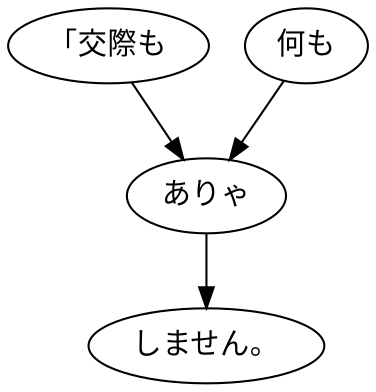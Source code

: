 digraph graph7309 {
	node0 [label="「交際も"];
	node1 [label="何も"];
	node2 [label="ありゃ"];
	node3 [label="しません。"];
	node0 -> node2;
	node1 -> node2;
	node2 -> node3;
}
